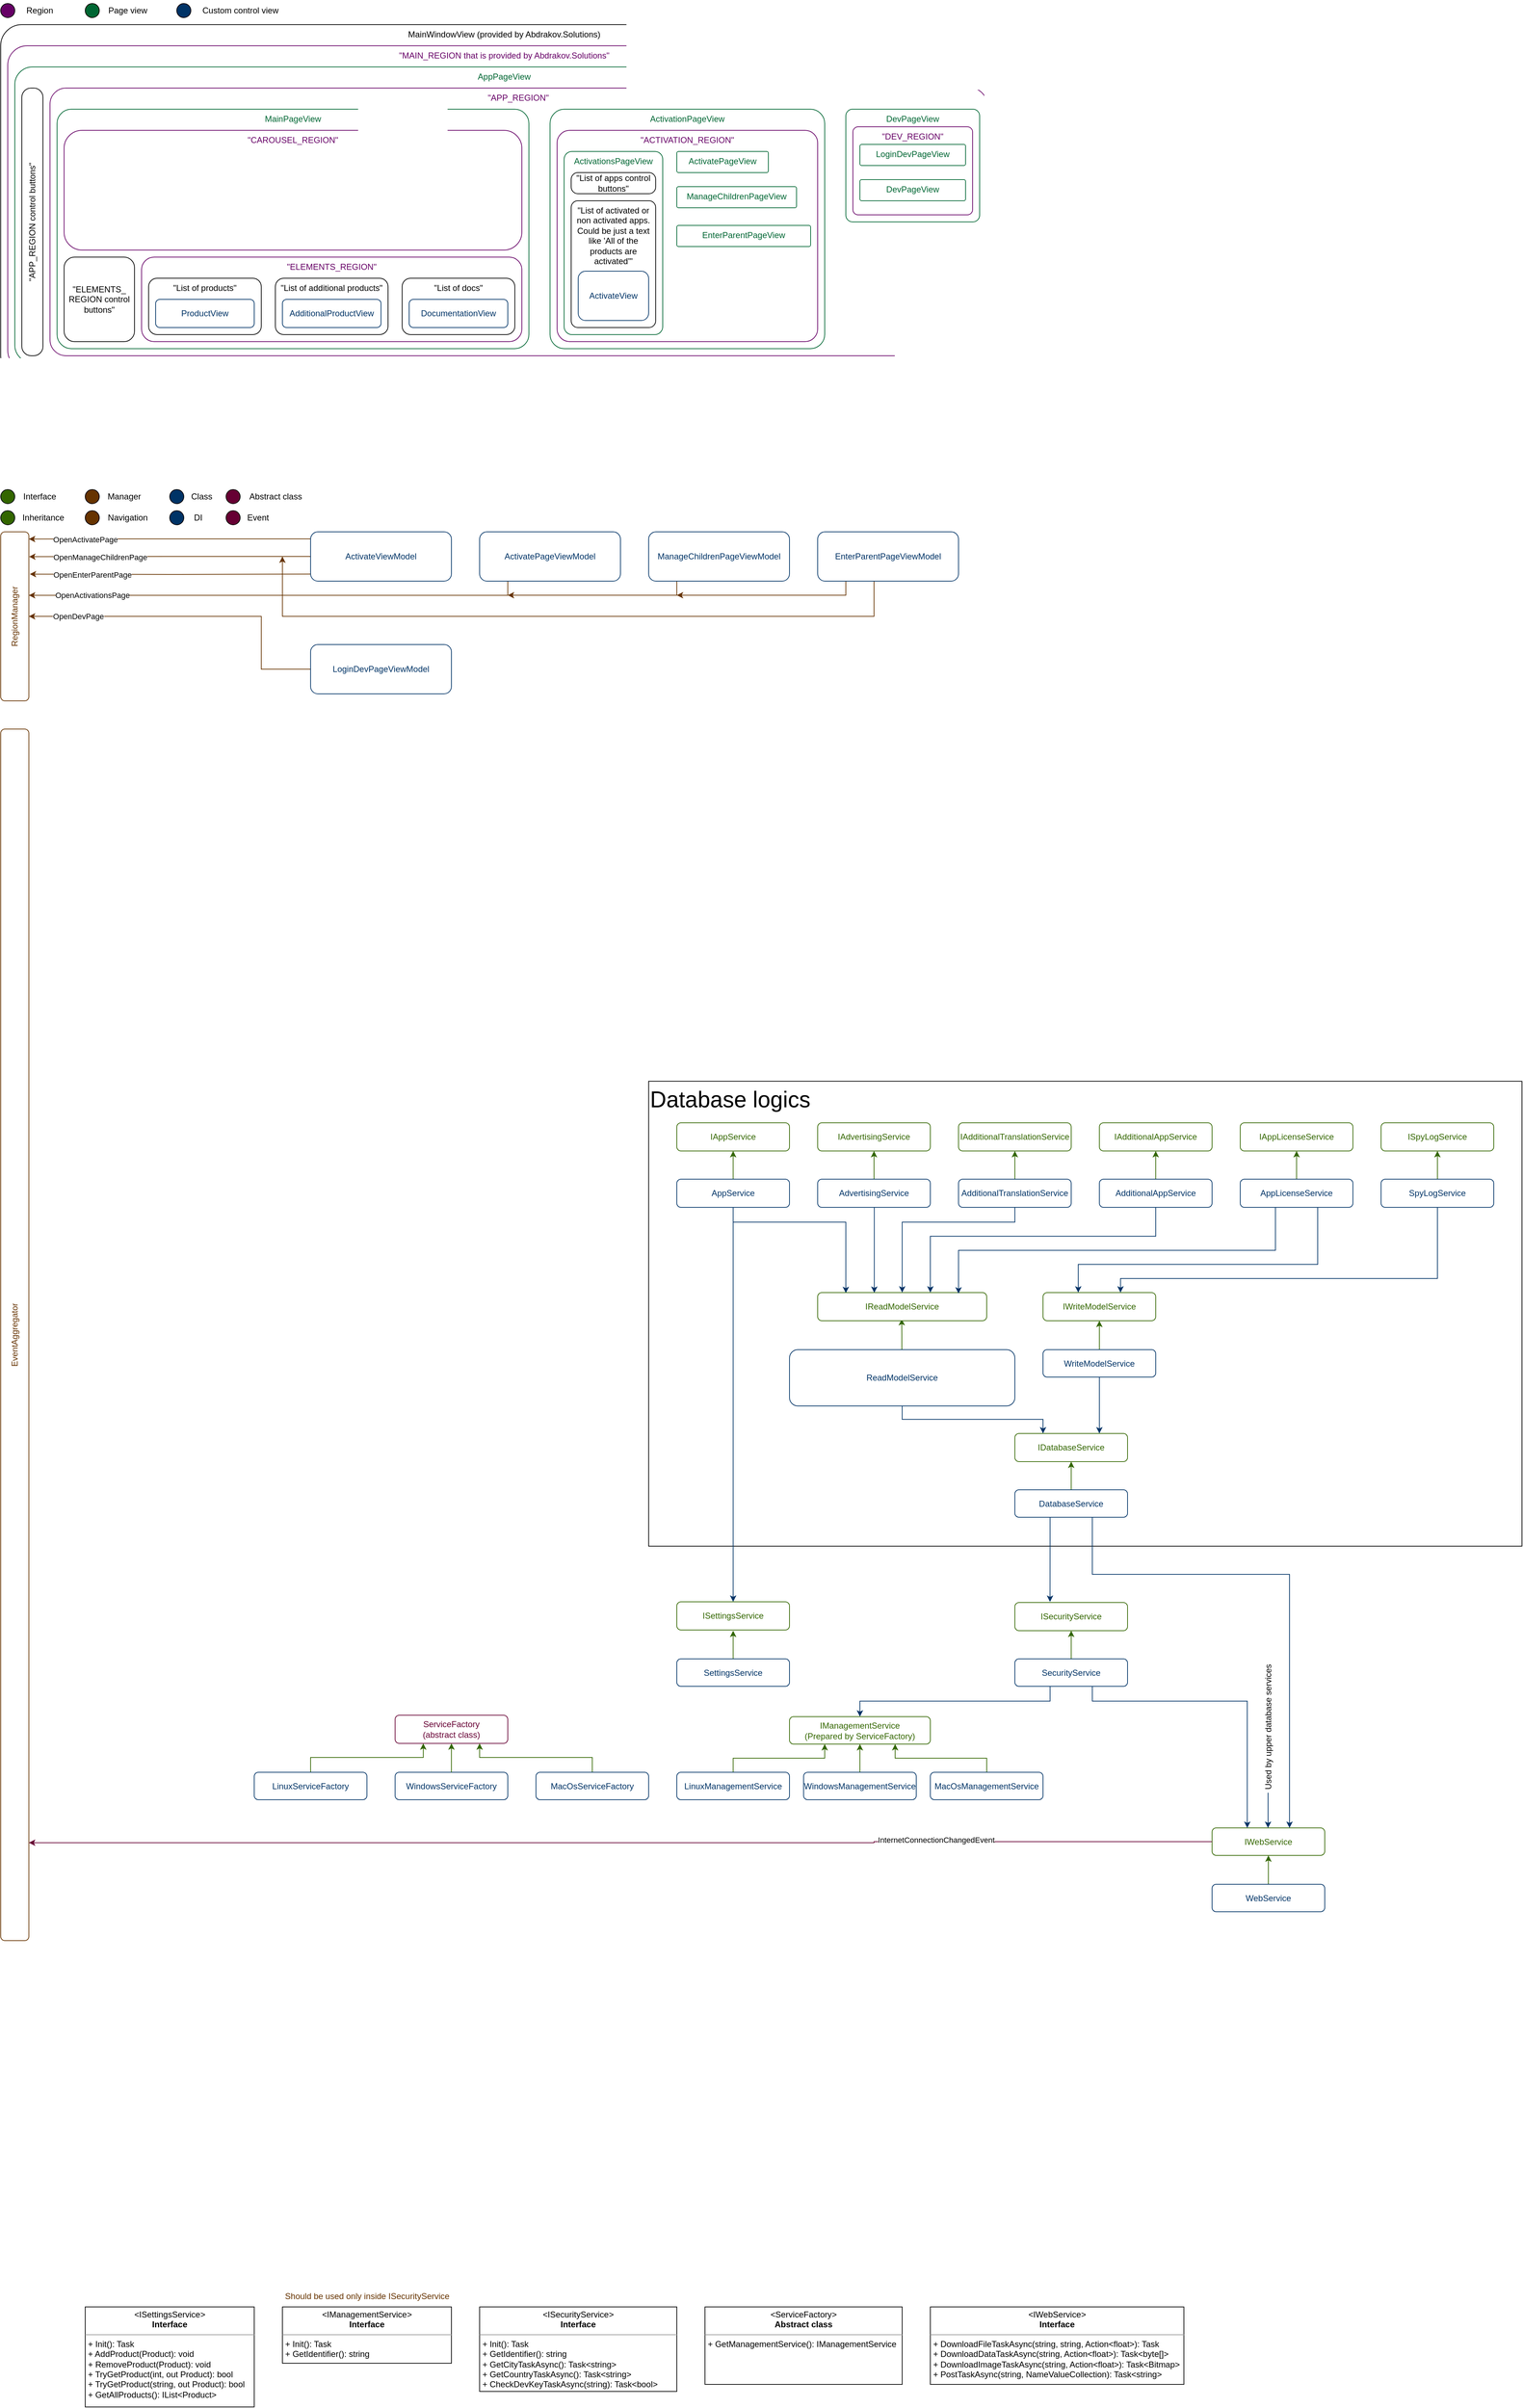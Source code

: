 <mxfile version="22.1.11" type="github">
  <diagram name="Страница — 1" id="71236_rjl9xkLxXNMGo-">
    <mxGraphModel dx="1398" dy="841" grid="1" gridSize="10" guides="1" tooltips="1" connect="1" arrows="1" fold="1" page="1" pageScale="1" pageWidth="5000" pageHeight="5000" math="0" shadow="0">
      <root>
        <mxCell id="0" />
        <mxCell id="1" parent="0" />
        <mxCell id="tYsP8HOioMHmezU0ycBv-99" value="Database logics" style="rounded=0;whiteSpace=wrap;html=1;fillColor=none;align=left;verticalAlign=top;fontSize=32;movable=1;" vertex="1" parent="1">
          <mxGeometry x="960" y="1540" width="1240" height="660" as="geometry" />
        </mxCell>
        <mxCell id="tYsP8HOioMHmezU0ycBv-51" value="MainWindowView (provided by Abdrakov.Solutions)" style="rounded=1;whiteSpace=wrap;html=1;arcSize=6;verticalAlign=top;strokeColor=default;fontColor=default;" vertex="1" parent="1">
          <mxGeometry x="40" y="40" width="1430" height="500" as="geometry" />
        </mxCell>
        <mxCell id="tYsP8HOioMHmezU0ycBv-50" value="&quot;MAIN_REGION that is provided by Abdrakov.Solutions&quot;" style="rounded=1;whiteSpace=wrap;html=1;arcSize=6;verticalAlign=top;strokeColor=#660066;fontColor=#660066;" vertex="1" parent="1">
          <mxGeometry x="50" y="70" width="1410" height="460" as="geometry" />
        </mxCell>
        <mxCell id="tYsP8HOioMHmezU0ycBv-2" value="AppPageView" style="rounded=1;whiteSpace=wrap;html=1;arcSize=6;verticalAlign=top;fontColor=#006633;strokeColor=#006633;" vertex="1" parent="1">
          <mxGeometry x="60" y="100" width="1390" height="420" as="geometry" />
        </mxCell>
        <mxCell id="tYsP8HOioMHmezU0ycBv-1" value="&quot;APP_REGION&quot;" style="rounded=1;whiteSpace=wrap;html=1;arcSize=6;verticalAlign=top;strokeColor=#660066;fontColor=#660066;" vertex="1" parent="1">
          <mxGeometry x="110" y="130" width="1330" height="380" as="geometry" />
        </mxCell>
        <mxCell id="Ds0M7onVDxwUf57aXnbW-8" value="MainPageView" style="rounded=1;whiteSpace=wrap;html=1;arcSize=6;verticalAlign=top;strokeColor=#006633;fontColor=#006633;" parent="1" vertex="1">
          <mxGeometry x="120" y="160" width="670" height="340" as="geometry" />
        </mxCell>
        <mxCell id="Ds0M7onVDxwUf57aXnbW-7" value="&quot;ELEMENTS_REGION&quot;" style="rounded=1;whiteSpace=wrap;html=1;verticalAlign=top;strokeColor=#660066;fontColor=#660066;" parent="1" vertex="1">
          <mxGeometry x="240" y="370" width="540" height="120" as="geometry" />
        </mxCell>
        <mxCell id="Ds0M7onVDxwUf57aXnbW-2" value="&quot;List of products&quot;" style="rounded=1;whiteSpace=wrap;html=1;verticalAlign=top;" parent="1" vertex="1">
          <mxGeometry x="250" y="400" width="160" height="80" as="geometry" />
        </mxCell>
        <mxCell id="Ds0M7onVDxwUf57aXnbW-1" value="ProductView" style="rounded=1;whiteSpace=wrap;html=1;strokeColor=#003366;fontColor=#003366;" parent="1" vertex="1">
          <mxGeometry x="260" y="430" width="140" height="40" as="geometry" />
        </mxCell>
        <mxCell id="Ds0M7onVDxwUf57aXnbW-3" value="&quot;List of additional products&quot;" style="rounded=1;whiteSpace=wrap;html=1;verticalAlign=top;" parent="1" vertex="1">
          <mxGeometry x="430" y="400" width="160" height="80" as="geometry" />
        </mxCell>
        <mxCell id="Ds0M7onVDxwUf57aXnbW-4" value="AdditionalProductView" style="rounded=1;whiteSpace=wrap;html=1;fontColor=#003366;strokeColor=#003366;" parent="1" vertex="1">
          <mxGeometry x="440" y="430" width="140" height="40" as="geometry" />
        </mxCell>
        <mxCell id="Ds0M7onVDxwUf57aXnbW-5" value="&quot;List of docs&quot;" style="rounded=1;whiteSpace=wrap;html=1;verticalAlign=top;" parent="1" vertex="1">
          <mxGeometry x="610" y="400" width="160" height="80" as="geometry" />
        </mxCell>
        <mxCell id="Ds0M7onVDxwUf57aXnbW-6" value="DocumentationView" style="rounded=1;whiteSpace=wrap;html=1;strokeColor=#003366;fontColor=#003366;" parent="1" vertex="1">
          <mxGeometry x="620" y="430" width="140" height="40" as="geometry" />
        </mxCell>
        <mxCell id="Ds0M7onVDxwUf57aXnbW-9" value="&quot;CAROUSEL_REGION&quot;" style="rounded=1;whiteSpace=wrap;html=1;verticalAlign=top;strokeColor=#660066;fontColor=#660066;" parent="1" vertex="1">
          <mxGeometry x="130" y="190" width="650" height="170" as="geometry" />
        </mxCell>
        <mxCell id="Ds0M7onVDxwUf57aXnbW-11" value="&quot;ELEMENTS_&lt;br&gt;REGION control buttons&quot;" style="rounded=1;whiteSpace=wrap;html=1;verticalAlign=middle;" parent="1" vertex="1">
          <mxGeometry x="130" y="370" width="100" height="120" as="geometry" />
        </mxCell>
        <mxCell id="tYsP8HOioMHmezU0ycBv-4" value="&quot;APP_REGION control buttons&quot;" style="rounded=1;whiteSpace=wrap;html=1;arcSize=44;horizontal=0;" vertex="1" parent="1">
          <mxGeometry x="70" y="130" width="30" height="380" as="geometry" />
        </mxCell>
        <mxCell id="tYsP8HOioMHmezU0ycBv-5" value="ActivationPageView" style="rounded=1;whiteSpace=wrap;html=1;arcSize=6;verticalAlign=top;fontColor=#006633;strokeColor=#006633;" vertex="1" parent="1">
          <mxGeometry x="820" y="160" width="390" height="340" as="geometry" />
        </mxCell>
        <mxCell id="tYsP8HOioMHmezU0ycBv-6" value="&quot;ACTIVATION_REGION&quot;" style="rounded=1;whiteSpace=wrap;html=1;verticalAlign=top;arcSize=6;fontColor=#660066;strokeColor=#660066;" vertex="1" parent="1">
          <mxGeometry x="830" y="190" width="370" height="300" as="geometry" />
        </mxCell>
        <mxCell id="tYsP8HOioMHmezU0ycBv-8" value="ActivationsPageView" style="rounded=1;whiteSpace=wrap;html=1;arcSize=8;verticalAlign=top;fontColor=#006633;strokeColor=#006633;" vertex="1" parent="1">
          <mxGeometry x="840" y="220" width="140" height="260" as="geometry" />
        </mxCell>
        <mxCell id="tYsP8HOioMHmezU0ycBv-7" value="&quot;List of apps control buttons&quot;" style="rounded=1;whiteSpace=wrap;html=1;arcSize=32;" vertex="1" parent="1">
          <mxGeometry x="850" y="250" width="120" height="30" as="geometry" />
        </mxCell>
        <mxCell id="tYsP8HOioMHmezU0ycBv-9" value="&quot;List of activated or non activated apps. Could be just a text like &#39;All of the products are activated&#39;&quot;" style="rounded=1;whiteSpace=wrap;html=1;arcSize=8;verticalAlign=top;" vertex="1" parent="1">
          <mxGeometry x="850" y="290" width="120" height="180" as="geometry" />
        </mxCell>
        <mxCell id="tYsP8HOioMHmezU0ycBv-15" style="edgeStyle=orthogonalEdgeStyle;rounded=0;orthogonalLoop=1;jettySize=auto;html=1;horizontal=1;exitX=0;exitY=0.5;exitDx=0;exitDy=0;entryX=0.988;entryY=0.081;entryDx=0;entryDy=0;entryPerimeter=0;strokeColor=#663300;" edge="1" parent="1">
          <mxGeometry relative="1" as="geometry">
            <mxPoint x="509.94" y="770" as="sourcePoint" />
            <mxPoint x="80.0" y="770.24" as="targetPoint" />
            <Array as="points">
              <mxPoint x="170.48" y="769.8" />
              <mxPoint x="80.48" y="770.8" />
            </Array>
          </mxGeometry>
        </mxCell>
        <mxCell id="tYsP8HOioMHmezU0ycBv-16" value="OpenActivatePage" style="edgeLabel;html=1;align=center;verticalAlign=middle;resizable=0;points=[];horizontal=1;" vertex="1" connectable="0" parent="tYsP8HOioMHmezU0ycBv-15">
          <mxGeometry x="-0.202" y="-1" relative="1" as="geometry">
            <mxPoint x="-179" y="2" as="offset" />
          </mxGeometry>
        </mxCell>
        <mxCell id="tYsP8HOioMHmezU0ycBv-25" style="edgeStyle=orthogonalEdgeStyle;rounded=0;orthogonalLoop=1;jettySize=auto;html=1;exitX=0;exitY=0.5;exitDx=0;exitDy=0;entryX=1.008;entryY=0.147;entryDx=0;entryDy=0;entryPerimeter=0;strokeColor=#663300;" edge="1" parent="1" source="tYsP8HOioMHmezU0ycBv-39" target="tYsP8HOioMHmezU0ycBv-37">
          <mxGeometry relative="1" as="geometry">
            <mxPoint x="140" y="780" as="targetPoint" />
            <mxPoint x="260.0" y="650" as="sourcePoint" />
            <Array as="points" />
          </mxGeometry>
        </mxCell>
        <mxCell id="tYsP8HOioMHmezU0ycBv-28" value="OpenManageChildrenPage" style="edgeLabel;html=1;align=center;verticalAlign=middle;resizable=0;points=[];horizontal=1;" vertex="1" connectable="0" parent="tYsP8HOioMHmezU0ycBv-25">
          <mxGeometry x="0.2" y="-1" relative="1" as="geometry">
            <mxPoint x="-60" y="1" as="offset" />
          </mxGeometry>
        </mxCell>
        <mxCell id="tYsP8HOioMHmezU0ycBv-26" style="edgeStyle=orthogonalEdgeStyle;rounded=0;orthogonalLoop=1;jettySize=auto;html=1;exitX=0;exitY=0.75;exitDx=0;exitDy=0;entryX=1.031;entryY=0.219;entryDx=0;entryDy=0;entryPerimeter=0;strokeColor=#663300;" edge="1" parent="1">
          <mxGeometry relative="1" as="geometry">
            <mxPoint x="81.24" y="820.06" as="targetPoint" />
            <mxPoint x="480" y="820" as="sourcePoint" />
            <Array as="points" />
          </mxGeometry>
        </mxCell>
        <mxCell id="tYsP8HOioMHmezU0ycBv-29" value="OpenEnterParentPage" style="edgeLabel;html=1;align=center;verticalAlign=middle;resizable=0;points=[];horizontal=1;" vertex="1" connectable="0" parent="tYsP8HOioMHmezU0ycBv-26">
          <mxGeometry x="0.127" relative="1" as="geometry">
            <mxPoint x="-85" as="offset" />
          </mxGeometry>
        </mxCell>
        <mxCell id="tYsP8HOioMHmezU0ycBv-10" value="ActivateView" style="rounded=1;whiteSpace=wrap;html=1;fontColor=#003366;strokeColor=#003366;" vertex="1" parent="1">
          <mxGeometry x="860" y="390" width="100" height="70" as="geometry" />
        </mxCell>
        <mxCell id="tYsP8HOioMHmezU0ycBv-18" style="edgeStyle=orthogonalEdgeStyle;rounded=0;orthogonalLoop=1;jettySize=auto;html=1;entryX=1;entryY=0.417;entryDx=0;entryDy=0;entryPerimeter=0;strokeColor=#663300;" edge="1" parent="1">
          <mxGeometry relative="1" as="geometry">
            <mxPoint x="80" y="850.08" as="targetPoint" />
            <mxPoint x="760" y="820" as="sourcePoint" />
            <Array as="points">
              <mxPoint x="760" y="820" />
              <mxPoint x="760" y="850" />
            </Array>
          </mxGeometry>
        </mxCell>
        <mxCell id="tYsP8HOioMHmezU0ycBv-19" value="OpenActivationsPage" style="edgeLabel;html=1;align=center;verticalAlign=middle;resizable=0;points=[];horizontal=1;" vertex="1" connectable="0" parent="tYsP8HOioMHmezU0ycBv-18">
          <mxGeometry x="0.284" y="1" relative="1" as="geometry">
            <mxPoint x="-164" y="-1" as="offset" />
          </mxGeometry>
        </mxCell>
        <mxCell id="tYsP8HOioMHmezU0ycBv-13" value="ActivatePageView" style="rounded=1;whiteSpace=wrap;html=1;arcSize=8;verticalAlign=top;strokeColor=#006633;fontColor=#006633;" vertex="1" parent="1">
          <mxGeometry x="1000" y="220" width="130" height="30" as="geometry" />
        </mxCell>
        <mxCell id="tYsP8HOioMHmezU0ycBv-20" value="ManageChildrenPageView" style="rounded=1;whiteSpace=wrap;html=1;arcSize=8;verticalAlign=top;fontColor=#006633;strokeColor=#006633;" vertex="1" parent="1">
          <mxGeometry x="1000" y="270" width="170" height="30" as="geometry" />
        </mxCell>
        <mxCell id="tYsP8HOioMHmezU0ycBv-21" value="EnterParentPageView" style="rounded=1;whiteSpace=wrap;html=1;arcSize=8;verticalAlign=top;strokeColor=#006633;fontColor=#006633;" vertex="1" parent="1">
          <mxGeometry x="1000" y="325" width="190" height="30" as="geometry" />
        </mxCell>
        <mxCell id="tYsP8HOioMHmezU0ycBv-31" value="DevPageView" style="rounded=1;whiteSpace=wrap;html=1;arcSize=6;verticalAlign=top;strokeColor=#006633;fontColor=#006633;" vertex="1" parent="1">
          <mxGeometry x="1240" y="160" width="190" height="160" as="geometry" />
        </mxCell>
        <mxCell id="tYsP8HOioMHmezU0ycBv-32" value="&quot;DEV_REGION&quot;" style="rounded=1;whiteSpace=wrap;html=1;verticalAlign=top;arcSize=6;strokeColor=#660066;fontColor=#660066;" vertex="1" parent="1">
          <mxGeometry x="1250" y="185" width="170" height="125" as="geometry" />
        </mxCell>
        <mxCell id="tYsP8HOioMHmezU0ycBv-33" value="LoginDevPageView" style="rounded=1;whiteSpace=wrap;html=1;arcSize=8;verticalAlign=top;fontColor=#006633;strokeColor=#006633;" vertex="1" parent="1">
          <mxGeometry x="1260" y="210" width="150" height="30" as="geometry" />
        </mxCell>
        <mxCell id="tYsP8HOioMHmezU0ycBv-34" value="DevPageView" style="rounded=1;whiteSpace=wrap;html=1;arcSize=8;verticalAlign=top;strokeColor=#006633;fontColor=#006633;" vertex="1" parent="1">
          <mxGeometry x="1260" y="260" width="150" height="30" as="geometry" />
        </mxCell>
        <mxCell id="tYsP8HOioMHmezU0ycBv-37" value="RegionManager" style="rounded=1;whiteSpace=wrap;html=1;horizontal=0;strokeColor=#663300;fontColor=#663300;" vertex="1" parent="1">
          <mxGeometry x="40" y="760" width="40" height="240" as="geometry" />
        </mxCell>
        <mxCell id="tYsP8HOioMHmezU0ycBv-38" value="EventAggregator" style="rounded=1;whiteSpace=wrap;html=1;horizontal=0;strokeColor=#663300;fontColor=#663300;" vertex="1" parent="1">
          <mxGeometry x="40" y="1040" width="40" height="1720" as="geometry" />
        </mxCell>
        <mxCell id="tYsP8HOioMHmezU0ycBv-39" value="ActivateViewModel" style="rounded=1;whiteSpace=wrap;html=1;strokeColor=#003366;fontColor=#003366;" vertex="1" parent="1">
          <mxGeometry x="480" y="760" width="200" height="70" as="geometry" />
        </mxCell>
        <mxCell id="tYsP8HOioMHmezU0ycBv-40" value="ActivatePageViewModel" style="rounded=1;whiteSpace=wrap;html=1;strokeColor=#003366;fontColor=#003366;" vertex="1" parent="1">
          <mxGeometry x="720" y="760" width="200" height="70" as="geometry" />
        </mxCell>
        <mxCell id="tYsP8HOioMHmezU0ycBv-42" style="edgeStyle=orthogonalEdgeStyle;rounded=0;orthogonalLoop=1;jettySize=auto;html=1;strokeColor=#663300;" edge="1" parent="1" source="tYsP8HOioMHmezU0ycBv-41">
          <mxGeometry relative="1" as="geometry">
            <mxPoint x="760" y="850" as="targetPoint" />
            <Array as="points">
              <mxPoint x="1000" y="850" />
            </Array>
          </mxGeometry>
        </mxCell>
        <mxCell id="tYsP8HOioMHmezU0ycBv-41" value="ManageChildrenPageViewModel" style="rounded=1;whiteSpace=wrap;html=1;strokeColor=#003366;fontColor=#003366;" vertex="1" parent="1">
          <mxGeometry x="960" y="760" width="200" height="70" as="geometry" />
        </mxCell>
        <mxCell id="tYsP8HOioMHmezU0ycBv-44" style="edgeStyle=orthogonalEdgeStyle;rounded=0;orthogonalLoop=1;jettySize=auto;html=1;strokeColor=#663300;" edge="1" parent="1" source="tYsP8HOioMHmezU0ycBv-43">
          <mxGeometry relative="1" as="geometry">
            <mxPoint x="1000" y="850" as="targetPoint" />
            <Array as="points">
              <mxPoint x="1240" y="850" />
            </Array>
          </mxGeometry>
        </mxCell>
        <mxCell id="tYsP8HOioMHmezU0ycBv-46" style="edgeStyle=orthogonalEdgeStyle;rounded=0;orthogonalLoop=1;jettySize=auto;html=1;strokeColor=#663300;" edge="1" parent="1" source="tYsP8HOioMHmezU0ycBv-43">
          <mxGeometry relative="1" as="geometry">
            <mxPoint x="440" y="795" as="targetPoint" />
            <Array as="points">
              <mxPoint x="1280" y="880" />
            </Array>
          </mxGeometry>
        </mxCell>
        <mxCell id="tYsP8HOioMHmezU0ycBv-43" value="EnterParentPageViewModel" style="rounded=1;whiteSpace=wrap;html=1;strokeColor=#003366;fontColor=#003366;" vertex="1" parent="1">
          <mxGeometry x="1200" y="760" width="200" height="70" as="geometry" />
        </mxCell>
        <mxCell id="tYsP8HOioMHmezU0ycBv-48" style="edgeStyle=orthogonalEdgeStyle;rounded=0;orthogonalLoop=1;jettySize=auto;html=1;entryX=1;entryY=0.5;entryDx=0;entryDy=0;strokeColor=#663300;" edge="1" parent="1" source="tYsP8HOioMHmezU0ycBv-45" target="tYsP8HOioMHmezU0ycBv-37">
          <mxGeometry relative="1" as="geometry">
            <Array as="points">
              <mxPoint x="410" y="955" />
              <mxPoint x="410" y="880" />
            </Array>
          </mxGeometry>
        </mxCell>
        <mxCell id="tYsP8HOioMHmezU0ycBv-49" value="OpenDevPage" style="edgeLabel;html=1;align=center;verticalAlign=middle;resizable=0;points=[];" vertex="1" connectable="0" parent="tYsP8HOioMHmezU0ycBv-48">
          <mxGeometry x="0.368" y="1" relative="1" as="geometry">
            <mxPoint x="-80" y="-1" as="offset" />
          </mxGeometry>
        </mxCell>
        <mxCell id="tYsP8HOioMHmezU0ycBv-45" value="LoginDevPageViewModel" style="rounded=1;whiteSpace=wrap;html=1;strokeColor=#003366;fontColor=#003366;" vertex="1" parent="1">
          <mxGeometry x="480" y="920" width="200" height="70" as="geometry" />
        </mxCell>
        <mxCell id="tYsP8HOioMHmezU0ycBv-52" value="" style="ellipse;whiteSpace=wrap;html=1;fillStyle=solid;fillColor=#660066;" vertex="1" parent="1">
          <mxGeometry x="40" y="10" width="20" height="20" as="geometry" />
        </mxCell>
        <mxCell id="tYsP8HOioMHmezU0ycBv-54" value="Region" style="text;html=1;align=center;verticalAlign=middle;resizable=0;points=[];autosize=1;strokeColor=none;fillColor=none;" vertex="1" parent="1">
          <mxGeometry x="65" y="5" width="60" height="30" as="geometry" />
        </mxCell>
        <mxCell id="tYsP8HOioMHmezU0ycBv-55" value="" style="ellipse;whiteSpace=wrap;html=1;fillStyle=solid;fillColor=#006633;" vertex="1" parent="1">
          <mxGeometry x="160" y="10" width="20" height="20" as="geometry" />
        </mxCell>
        <mxCell id="tYsP8HOioMHmezU0ycBv-56" value="Page view" style="text;html=1;align=center;verticalAlign=middle;resizable=0;points=[];autosize=1;strokeColor=none;fillColor=none;" vertex="1" parent="1">
          <mxGeometry x="180" y="5" width="80" height="30" as="geometry" />
        </mxCell>
        <mxCell id="tYsP8HOioMHmezU0ycBv-57" value="" style="ellipse;whiteSpace=wrap;html=1;fillStyle=solid;fillColor=#003366;" vertex="1" parent="1">
          <mxGeometry x="290" y="10" width="20" height="20" as="geometry" />
        </mxCell>
        <mxCell id="tYsP8HOioMHmezU0ycBv-58" value="Custom control view" style="text;html=1;align=center;verticalAlign=middle;resizable=0;points=[];autosize=1;strokeColor=none;fillColor=none;" vertex="1" parent="1">
          <mxGeometry x="315" y="5" width="130" height="30" as="geometry" />
        </mxCell>
        <mxCell id="tYsP8HOioMHmezU0ycBv-69" style="edgeStyle=orthogonalEdgeStyle;rounded=0;orthogonalLoop=1;jettySize=auto;html=1;strokeColor=#336600;" edge="1" parent="1" source="tYsP8HOioMHmezU0ycBv-59" target="tYsP8HOioMHmezU0ycBv-60">
          <mxGeometry relative="1" as="geometry">
            <Array as="points">
              <mxPoint x="1080" y="1669" />
              <mxPoint x="1080" y="1669" />
            </Array>
          </mxGeometry>
        </mxCell>
        <mxCell id="tYsP8HOioMHmezU0ycBv-80" style="edgeStyle=orthogonalEdgeStyle;rounded=0;orthogonalLoop=1;jettySize=auto;html=1;strokeColor=#003366;entryX=0.164;entryY=0.018;entryDx=0;entryDy=0;entryPerimeter=0;" edge="1" parent="1" source="tYsP8HOioMHmezU0ycBv-59" target="tYsP8HOioMHmezU0ycBv-78">
          <mxGeometry relative="1" as="geometry">
            <mxPoint x="1200" y="1820" as="targetPoint" />
            <Array as="points">
              <mxPoint x="1080" y="1740" />
              <mxPoint x="1240" y="1740" />
              <mxPoint x="1240" y="1841" />
            </Array>
          </mxGeometry>
        </mxCell>
        <mxCell id="tYsP8HOioMHmezU0ycBv-162" style="edgeStyle=orthogonalEdgeStyle;rounded=0;orthogonalLoop=1;jettySize=auto;html=1;entryX=0.5;entryY=0;entryDx=0;entryDy=0;strokeColor=#003366;" edge="1" parent="1" source="tYsP8HOioMHmezU0ycBv-59" target="tYsP8HOioMHmezU0ycBv-145">
          <mxGeometry relative="1" as="geometry" />
        </mxCell>
        <mxCell id="tYsP8HOioMHmezU0ycBv-59" value="AppService" style="rounded=1;whiteSpace=wrap;html=1;fontColor=#003366;strokeColor=#003366;" vertex="1" parent="1">
          <mxGeometry x="1000" y="1679" width="160" height="40" as="geometry" />
        </mxCell>
        <mxCell id="tYsP8HOioMHmezU0ycBv-60" value="IAppService" style="rounded=1;whiteSpace=wrap;html=1;strokeColor=#336600;fontColor=#336600;" vertex="1" parent="1">
          <mxGeometry x="1000" y="1599" width="160" height="40" as="geometry" />
        </mxCell>
        <mxCell id="tYsP8HOioMHmezU0ycBv-70" style="edgeStyle=orthogonalEdgeStyle;rounded=0;orthogonalLoop=1;jettySize=auto;html=1;strokeColor=#336600;" edge="1" parent="1" source="tYsP8HOioMHmezU0ycBv-61" target="tYsP8HOioMHmezU0ycBv-62">
          <mxGeometry relative="1" as="geometry">
            <Array as="points">
              <mxPoint x="1280" y="1669" />
              <mxPoint x="1280" y="1669" />
            </Array>
          </mxGeometry>
        </mxCell>
        <mxCell id="tYsP8HOioMHmezU0ycBv-81" style="edgeStyle=orthogonalEdgeStyle;rounded=0;orthogonalLoop=1;jettySize=auto;html=1;strokeColor=#003366;entryX=0.335;entryY=0.009;entryDx=0;entryDy=0;entryPerimeter=0;" edge="1" parent="1" source="tYsP8HOioMHmezU0ycBv-61" target="tYsP8HOioMHmezU0ycBv-78">
          <mxGeometry relative="1" as="geometry">
            <mxPoint x="1240" y="1820" as="targetPoint" />
            <Array as="points">
              <mxPoint x="1320" y="1680" />
              <mxPoint x="1240" y="1680" />
            </Array>
          </mxGeometry>
        </mxCell>
        <mxCell id="tYsP8HOioMHmezU0ycBv-61" value="AdvertisingService" style="rounded=1;whiteSpace=wrap;html=1;fontColor=#003366;strokeColor=#003366;" vertex="1" parent="1">
          <mxGeometry x="1200" y="1679" width="160" height="40" as="geometry" />
        </mxCell>
        <mxCell id="tYsP8HOioMHmezU0ycBv-62" value="IAdvertisingService" style="rounded=1;whiteSpace=wrap;html=1;strokeColor=#336600;fontColor=#336600;" vertex="1" parent="1">
          <mxGeometry x="1200" y="1599" width="160" height="40" as="geometry" />
        </mxCell>
        <mxCell id="tYsP8HOioMHmezU0ycBv-63" value="IAdditionalTranslationService" style="rounded=1;whiteSpace=wrap;html=1;strokeColor=#336600;fontColor=#336600;" vertex="1" parent="1">
          <mxGeometry x="1400" y="1599" width="160" height="40" as="geometry" />
        </mxCell>
        <mxCell id="tYsP8HOioMHmezU0ycBv-71" style="edgeStyle=orthogonalEdgeStyle;rounded=0;orthogonalLoop=1;jettySize=auto;html=1;strokeColor=#336600;" edge="1" parent="1" source="tYsP8HOioMHmezU0ycBv-64" target="tYsP8HOioMHmezU0ycBv-63">
          <mxGeometry relative="1" as="geometry">
            <Array as="points">
              <mxPoint x="1480" y="1669" />
              <mxPoint x="1480" y="1669" />
            </Array>
          </mxGeometry>
        </mxCell>
        <mxCell id="tYsP8HOioMHmezU0ycBv-64" value="AdditionalTranslationService" style="rounded=1;whiteSpace=wrap;html=1;fontColor=#003366;strokeColor=#003366;" vertex="1" parent="1">
          <mxGeometry x="1400" y="1679" width="160" height="40" as="geometry" />
        </mxCell>
        <mxCell id="tYsP8HOioMHmezU0ycBv-72" style="edgeStyle=orthogonalEdgeStyle;rounded=0;orthogonalLoop=1;jettySize=auto;html=1;strokeColor=#336600;" edge="1" parent="1" source="tYsP8HOioMHmezU0ycBv-65" target="tYsP8HOioMHmezU0ycBv-66">
          <mxGeometry relative="1" as="geometry">
            <Array as="points">
              <mxPoint x="1680" y="1669" />
              <mxPoint x="1680" y="1669" />
            </Array>
          </mxGeometry>
        </mxCell>
        <mxCell id="tYsP8HOioMHmezU0ycBv-83" style="edgeStyle=orthogonalEdgeStyle;rounded=0;orthogonalLoop=1;jettySize=auto;html=1;strokeColor=#003366;" edge="1" parent="1" source="tYsP8HOioMHmezU0ycBv-65" target="tYsP8HOioMHmezU0ycBv-78">
          <mxGeometry relative="1" as="geometry">
            <mxPoint x="1320" y="1820" as="targetPoint" />
            <Array as="points">
              <mxPoint x="1680" y="1760" />
              <mxPoint x="1360" y="1760" />
            </Array>
          </mxGeometry>
        </mxCell>
        <mxCell id="tYsP8HOioMHmezU0ycBv-65" value="AdditionalAppService" style="rounded=1;whiteSpace=wrap;html=1;fontColor=#003366;strokeColor=#003366;" vertex="1" parent="1">
          <mxGeometry x="1600" y="1679" width="160" height="40" as="geometry" />
        </mxCell>
        <mxCell id="tYsP8HOioMHmezU0ycBv-66" value="IAdditionalAppService" style="rounded=1;whiteSpace=wrap;html=1;strokeColor=#336600;fontColor=#336600;" vertex="1" parent="1">
          <mxGeometry x="1600" y="1599" width="160" height="40" as="geometry" />
        </mxCell>
        <mxCell id="tYsP8HOioMHmezU0ycBv-73" style="edgeStyle=orthogonalEdgeStyle;rounded=0;orthogonalLoop=1;jettySize=auto;html=1;strokeColor=#336600;" edge="1" parent="1" source="tYsP8HOioMHmezU0ycBv-67" target="tYsP8HOioMHmezU0ycBv-68">
          <mxGeometry relative="1" as="geometry">
            <Array as="points">
              <mxPoint x="2080" y="1669" />
              <mxPoint x="2080" y="1669" />
            </Array>
          </mxGeometry>
        </mxCell>
        <mxCell id="tYsP8HOioMHmezU0ycBv-88" style="edgeStyle=orthogonalEdgeStyle;rounded=0;orthogonalLoop=1;jettySize=auto;html=1;strokeColor=#003366;" edge="1" parent="1" source="tYsP8HOioMHmezU0ycBv-67" target="tYsP8HOioMHmezU0ycBv-86">
          <mxGeometry relative="1" as="geometry">
            <mxPoint x="1920" y="1820" as="targetPoint" />
            <Array as="points">
              <mxPoint x="2080" y="1820" />
              <mxPoint x="1630" y="1820" />
            </Array>
          </mxGeometry>
        </mxCell>
        <mxCell id="tYsP8HOioMHmezU0ycBv-67" value="SpyLogService" style="rounded=1;whiteSpace=wrap;html=1;fontColor=#003366;strokeColor=#003366;" vertex="1" parent="1">
          <mxGeometry x="2000" y="1679" width="160" height="40" as="geometry" />
        </mxCell>
        <mxCell id="tYsP8HOioMHmezU0ycBv-68" value="ISpyLogService" style="rounded=1;whiteSpace=wrap;html=1;strokeColor=#336600;fontColor=#336600;" vertex="1" parent="1">
          <mxGeometry x="2000" y="1599" width="160" height="40" as="geometry" />
        </mxCell>
        <mxCell id="tYsP8HOioMHmezU0ycBv-79" style="edgeStyle=orthogonalEdgeStyle;rounded=0;orthogonalLoop=1;jettySize=auto;html=1;entryX=0.666;entryY=0.93;entryDx=0;entryDy=0;strokeColor=#336600;entryPerimeter=0;" edge="1" parent="1">
          <mxGeometry relative="1" as="geometry">
            <mxPoint x="1319.52" y="1921.4" as="sourcePoint" />
            <mxPoint x="1319.33" y="1877.6" as="targetPoint" />
            <Array as="points">
              <mxPoint x="1319.49" y="1899.4" />
              <mxPoint x="1319.49" y="1899.4" />
            </Array>
          </mxGeometry>
        </mxCell>
        <mxCell id="tYsP8HOioMHmezU0ycBv-91" style="edgeStyle=orthogonalEdgeStyle;rounded=0;orthogonalLoop=1;jettySize=auto;html=1;strokeColor=#003366;entryX=0.25;entryY=0;entryDx=0;entryDy=0;" edge="1" parent="1" source="tYsP8HOioMHmezU0ycBv-74" target="tYsP8HOioMHmezU0ycBv-93">
          <mxGeometry relative="1" as="geometry">
            <mxPoint x="1520" y="2060" as="targetPoint" />
            <Array as="points">
              <mxPoint x="1320" y="2020" />
              <mxPoint x="1520" y="2020" />
            </Array>
          </mxGeometry>
        </mxCell>
        <mxCell id="tYsP8HOioMHmezU0ycBv-74" value="ReadModelService" style="rounded=1;whiteSpace=wrap;html=1;fontColor=#003366;strokeColor=#003366;" vertex="1" parent="1">
          <mxGeometry x="1160" y="1921" width="320" height="80" as="geometry" />
        </mxCell>
        <mxCell id="tYsP8HOioMHmezU0ycBv-77" style="edgeStyle=orthogonalEdgeStyle;rounded=0;orthogonalLoop=1;jettySize=auto;html=1;strokeColor=#336600;" edge="1" parent="1" source="tYsP8HOioMHmezU0ycBv-75" target="tYsP8HOioMHmezU0ycBv-76">
          <mxGeometry relative="1" as="geometry">
            <Array as="points">
              <mxPoint x="1880" y="1669" />
              <mxPoint x="1880" y="1669" />
            </Array>
          </mxGeometry>
        </mxCell>
        <mxCell id="tYsP8HOioMHmezU0ycBv-89" style="edgeStyle=orthogonalEdgeStyle;rounded=0;orthogonalLoop=1;jettySize=auto;html=1;strokeColor=#003366;" edge="1" parent="1" source="tYsP8HOioMHmezU0ycBv-75" target="tYsP8HOioMHmezU0ycBv-86">
          <mxGeometry relative="1" as="geometry">
            <mxPoint x="1880" y="1820" as="targetPoint" />
            <Array as="points">
              <mxPoint x="1910" y="1800" />
              <mxPoint x="1570" y="1800" />
            </Array>
          </mxGeometry>
        </mxCell>
        <mxCell id="tYsP8HOioMHmezU0ycBv-75" value="AppLicenseService" style="rounded=1;whiteSpace=wrap;html=1;fontColor=#003366;strokeColor=#003366;" vertex="1" parent="1">
          <mxGeometry x="1800" y="1679" width="160" height="40" as="geometry" />
        </mxCell>
        <mxCell id="tYsP8HOioMHmezU0ycBv-76" value="IAppLicenseService" style="rounded=1;whiteSpace=wrap;html=1;strokeColor=#336600;fontColor=#336600;" vertex="1" parent="1">
          <mxGeometry x="1800" y="1599" width="160" height="40" as="geometry" />
        </mxCell>
        <mxCell id="tYsP8HOioMHmezU0ycBv-78" value="IReadModelService" style="rounded=1;whiteSpace=wrap;html=1;strokeColor=#336600;fontColor=#336600;" vertex="1" parent="1">
          <mxGeometry x="1200" y="1840" width="240" height="40" as="geometry" />
        </mxCell>
        <mxCell id="tYsP8HOioMHmezU0ycBv-82" style="edgeStyle=orthogonalEdgeStyle;rounded=0;orthogonalLoop=1;jettySize=auto;html=1;strokeColor=#003366;" edge="1" parent="1" source="tYsP8HOioMHmezU0ycBv-64" target="tYsP8HOioMHmezU0ycBv-78">
          <mxGeometry relative="1" as="geometry">
            <mxPoint x="1281" y="1820" as="targetPoint" />
            <Array as="points">
              <mxPoint x="1480" y="1740" />
              <mxPoint x="1320" y="1740" />
            </Array>
          </mxGeometry>
        </mxCell>
        <mxCell id="tYsP8HOioMHmezU0ycBv-84" style="edgeStyle=orthogonalEdgeStyle;rounded=0;orthogonalLoop=1;jettySize=auto;html=1;strokeColor=#003366;entryX=0.835;entryY=0.035;entryDx=0;entryDy=0;entryPerimeter=0;" edge="1" parent="1" source="tYsP8HOioMHmezU0ycBv-75" target="tYsP8HOioMHmezU0ycBv-78">
          <mxGeometry relative="1" as="geometry">
            <mxPoint x="1360" y="1820" as="targetPoint" />
            <Array as="points">
              <mxPoint x="1850" y="1780" />
              <mxPoint x="1400" y="1780" />
              <mxPoint x="1400" y="1841" />
            </Array>
          </mxGeometry>
        </mxCell>
        <mxCell id="tYsP8HOioMHmezU0ycBv-87" style="edgeStyle=orthogonalEdgeStyle;rounded=0;orthogonalLoop=1;jettySize=auto;html=1;strokeColor=#336600;" edge="1" parent="1" source="tYsP8HOioMHmezU0ycBv-85" target="tYsP8HOioMHmezU0ycBv-86">
          <mxGeometry relative="1" as="geometry">
            <Array as="points">
              <mxPoint x="1560" y="1921" />
              <mxPoint x="1440" y="1921" />
            </Array>
          </mxGeometry>
        </mxCell>
        <mxCell id="tYsP8HOioMHmezU0ycBv-92" style="edgeStyle=orthogonalEdgeStyle;rounded=0;orthogonalLoop=1;jettySize=auto;html=1;strokeColor=#003366;entryX=0.75;entryY=0;entryDx=0;entryDy=0;" edge="1" parent="1" source="tYsP8HOioMHmezU0ycBv-85" target="tYsP8HOioMHmezU0ycBv-93">
          <mxGeometry relative="1" as="geometry">
            <mxPoint x="1600" y="2060" as="targetPoint" />
            <Array as="points">
              <mxPoint x="1600" y="1980" />
              <mxPoint x="1600" y="1980" />
            </Array>
          </mxGeometry>
        </mxCell>
        <mxCell id="tYsP8HOioMHmezU0ycBv-85" value="WriteModelService" style="rounded=1;whiteSpace=wrap;html=1;fontColor=#003366;strokeColor=#003366;" vertex="1" parent="1">
          <mxGeometry x="1520" y="1921" width="160" height="39" as="geometry" />
        </mxCell>
        <mxCell id="tYsP8HOioMHmezU0ycBv-86" value="IWriteModelService" style="rounded=1;whiteSpace=wrap;html=1;strokeColor=#336600;fontColor=#336600;" vertex="1" parent="1">
          <mxGeometry x="1520" y="1840" width="160" height="40" as="geometry" />
        </mxCell>
        <mxCell id="tYsP8HOioMHmezU0ycBv-94" style="edgeStyle=orthogonalEdgeStyle;rounded=0;orthogonalLoop=1;jettySize=auto;html=1;strokeColor=#336600;" edge="1" parent="1">
          <mxGeometry relative="1" as="geometry">
            <mxPoint x="1560" y="2120" as="sourcePoint" />
            <mxPoint x="1560" y="2080" as="targetPoint" />
            <Array as="points">
              <mxPoint x="1560" y="2090" />
              <mxPoint x="1560" y="2090" />
            </Array>
          </mxGeometry>
        </mxCell>
        <mxCell id="tYsP8HOioMHmezU0ycBv-96" style="edgeStyle=orthogonalEdgeStyle;rounded=0;orthogonalLoop=1;jettySize=auto;html=1;strokeColor=#003366;" edge="1" parent="1" source="tYsP8HOioMHmezU0ycBv-90">
          <mxGeometry relative="1" as="geometry">
            <mxPoint x="1870" y="2600" as="targetPoint" />
            <Array as="points">
              <mxPoint x="1590" y="2240" />
              <mxPoint x="1870" y="2240" />
              <mxPoint x="1870" y="2600" />
            </Array>
          </mxGeometry>
        </mxCell>
        <mxCell id="tYsP8HOioMHmezU0ycBv-151" style="edgeStyle=orthogonalEdgeStyle;rounded=0;orthogonalLoop=1;jettySize=auto;html=1;entryX=0.312;entryY=-0.022;entryDx=0;entryDy=0;entryPerimeter=0;strokeColor=#003366;" edge="1" parent="1" source="tYsP8HOioMHmezU0ycBv-90" target="tYsP8HOioMHmezU0ycBv-108">
          <mxGeometry relative="1" as="geometry">
            <Array as="points">
              <mxPoint x="1530" y="2190" />
              <mxPoint x="1530" y="2190" />
            </Array>
          </mxGeometry>
        </mxCell>
        <mxCell id="tYsP8HOioMHmezU0ycBv-90" value="DatabaseService" style="rounded=1;whiteSpace=wrap;html=1;fontColor=#003366;strokeColor=#003366;" vertex="1" parent="1">
          <mxGeometry x="1480" y="2120" width="160" height="39" as="geometry" />
        </mxCell>
        <mxCell id="tYsP8HOioMHmezU0ycBv-93" value="IDatabaseService" style="rounded=1;whiteSpace=wrap;html=1;strokeColor=#336600;fontColor=#336600;" vertex="1" parent="1">
          <mxGeometry x="1480" y="2040" width="160" height="40" as="geometry" />
        </mxCell>
        <mxCell id="tYsP8HOioMHmezU0ycBv-98" style="edgeStyle=orthogonalEdgeStyle;rounded=0;orthogonalLoop=1;jettySize=auto;html=1;strokeColor=#336600;" edge="1" parent="1">
          <mxGeometry relative="1" as="geometry">
            <mxPoint x="1840.001" y="2680" as="sourcePoint" />
            <mxPoint x="1840.001" y="2639.0" as="targetPoint" />
            <Array as="points">
              <mxPoint x="1839.98" y="2640" />
              <mxPoint x="1839.98" y="2640" />
            </Array>
          </mxGeometry>
        </mxCell>
        <mxCell id="tYsP8HOioMHmezU0ycBv-95" value="WebService" style="rounded=1;whiteSpace=wrap;html=1;fontColor=#003366;strokeColor=#003366;" vertex="1" parent="1">
          <mxGeometry x="1760" y="2680" width="160" height="39" as="geometry" />
        </mxCell>
        <mxCell id="tYsP8HOioMHmezU0ycBv-159" style="edgeStyle=orthogonalEdgeStyle;rounded=0;orthogonalLoop=1;jettySize=auto;html=1;strokeColor=#003366;" edge="1" parent="1">
          <mxGeometry relative="1" as="geometry">
            <mxPoint x="1839.49" y="2600" as="targetPoint" />
            <mxPoint x="1839.516" y="2550" as="sourcePoint" />
          </mxGeometry>
        </mxCell>
        <mxCell id="tYsP8HOioMHmezU0ycBv-97" value="IWebService" style="rounded=1;whiteSpace=wrap;html=1;strokeColor=#336600;fontColor=#336600;" vertex="1" parent="1">
          <mxGeometry x="1760" y="2600" width="160" height="39" as="geometry" />
        </mxCell>
        <mxCell id="tYsP8HOioMHmezU0ycBv-105" style="edgeStyle=orthogonalEdgeStyle;rounded=0;orthogonalLoop=1;jettySize=auto;html=1;strokeColor=#660033;exitX=0;exitY=0.5;exitDx=0;exitDy=0;" edge="1" parent="1" source="tYsP8HOioMHmezU0ycBv-97">
          <mxGeometry relative="1" as="geometry">
            <mxPoint x="1360" y="2620.889" as="sourcePoint" />
            <mxPoint x="80" y="2621" as="targetPoint" />
            <Array as="points">
              <mxPoint x="1280" y="2621" />
            </Array>
          </mxGeometry>
        </mxCell>
        <mxCell id="tYsP8HOioMHmezU0ycBv-106" value="InternetConnectionChangedEvent" style="edgeLabel;html=1;align=center;verticalAlign=middle;resizable=0;points=[];" vertex="1" connectable="0" parent="tYsP8HOioMHmezU0ycBv-105">
          <mxGeometry x="-0.629" y="-2" relative="1" as="geometry">
            <mxPoint x="-80" y="-1" as="offset" />
          </mxGeometry>
        </mxCell>
        <mxCell id="tYsP8HOioMHmezU0ycBv-109" style="edgeStyle=orthogonalEdgeStyle;rounded=0;orthogonalLoop=1;jettySize=auto;html=1;entryX=0.5;entryY=1;entryDx=0;entryDy=0;endArrow=classic;endFill=1;strokeColor=#336600;" edge="1" parent="1" source="tYsP8HOioMHmezU0ycBv-107" target="tYsP8HOioMHmezU0ycBv-108">
          <mxGeometry relative="1" as="geometry">
            <Array as="points" />
          </mxGeometry>
        </mxCell>
        <mxCell id="tYsP8HOioMHmezU0ycBv-122" style="edgeStyle=orthogonalEdgeStyle;rounded=0;orthogonalLoop=1;jettySize=auto;html=1;entryX=0.5;entryY=0;entryDx=0;entryDy=0;strokeColor=#003366;" edge="1" parent="1" source="tYsP8HOioMHmezU0ycBv-107" target="tYsP8HOioMHmezU0ycBv-119">
          <mxGeometry relative="1" as="geometry">
            <Array as="points">
              <mxPoint x="1530" y="2420" />
              <mxPoint x="1260" y="2420" />
            </Array>
          </mxGeometry>
        </mxCell>
        <mxCell id="tYsP8HOioMHmezU0ycBv-153" style="edgeStyle=orthogonalEdgeStyle;rounded=0;orthogonalLoop=1;jettySize=auto;html=1;strokeColor=#003366;" edge="1" parent="1" source="tYsP8HOioMHmezU0ycBv-107" target="tYsP8HOioMHmezU0ycBv-97">
          <mxGeometry relative="1" as="geometry">
            <Array as="points">
              <mxPoint x="1590" y="2420" />
              <mxPoint x="1810" y="2420" />
            </Array>
          </mxGeometry>
        </mxCell>
        <mxCell id="tYsP8HOioMHmezU0ycBv-107" value="SecurityService" style="rounded=1;whiteSpace=wrap;html=1;fontColor=#003366;strokeColor=#003366;" vertex="1" parent="1">
          <mxGeometry x="1480" y="2360" width="160" height="39" as="geometry" />
        </mxCell>
        <mxCell id="tYsP8HOioMHmezU0ycBv-108" value="ISecurityService" style="rounded=1;whiteSpace=wrap;html=1;strokeColor=#336600;fontColor=#336600;" vertex="1" parent="1">
          <mxGeometry x="1480" y="2280" width="160" height="40" as="geometry" />
        </mxCell>
        <mxCell id="tYsP8HOioMHmezU0ycBv-111" value="" style="ellipse;whiteSpace=wrap;html=1;fillStyle=solid;fillColor=#336600;" vertex="1" parent="1">
          <mxGeometry x="40" y="730" width="20" height="20" as="geometry" />
        </mxCell>
        <mxCell id="tYsP8HOioMHmezU0ycBv-112" value="Inheritance" style="text;html=1;align=center;verticalAlign=middle;resizable=0;points=[];autosize=1;strokeColor=none;fillColor=none;" vertex="1" parent="1">
          <mxGeometry x="60" y="725" width="80" height="30" as="geometry" />
        </mxCell>
        <mxCell id="tYsP8HOioMHmezU0ycBv-113" value="" style="ellipse;whiteSpace=wrap;html=1;fillStyle=solid;fillColor=#663300;" vertex="1" parent="1">
          <mxGeometry x="160" y="730" width="20" height="20" as="geometry" />
        </mxCell>
        <mxCell id="tYsP8HOioMHmezU0ycBv-114" value="Navigation" style="text;html=1;align=center;verticalAlign=middle;resizable=0;points=[];autosize=1;strokeColor=none;fillColor=none;" vertex="1" parent="1">
          <mxGeometry x="180" y="725" width="80" height="30" as="geometry" />
        </mxCell>
        <mxCell id="tYsP8HOioMHmezU0ycBv-115" value="" style="ellipse;whiteSpace=wrap;html=1;fillStyle=solid;fillColor=#003366;" vertex="1" parent="1">
          <mxGeometry x="280" y="730" width="20" height="20" as="geometry" />
        </mxCell>
        <mxCell id="tYsP8HOioMHmezU0ycBv-116" value="DI" style="text;html=1;align=center;verticalAlign=middle;resizable=0;points=[];autosize=1;strokeColor=none;fillColor=none;" vertex="1" parent="1">
          <mxGeometry x="300" y="725" width="40" height="30" as="geometry" />
        </mxCell>
        <mxCell id="tYsP8HOioMHmezU0ycBv-117" value="" style="ellipse;whiteSpace=wrap;html=1;fillStyle=solid;fillColor=#660033;" vertex="1" parent="1">
          <mxGeometry x="360" y="730" width="20" height="20" as="geometry" />
        </mxCell>
        <mxCell id="tYsP8HOioMHmezU0ycBv-118" value="Event" style="text;html=1;align=center;verticalAlign=middle;resizable=0;points=[];autosize=1;strokeColor=none;fillColor=none;" vertex="1" parent="1">
          <mxGeometry x="380" y="725" width="50" height="30" as="geometry" />
        </mxCell>
        <mxCell id="tYsP8HOioMHmezU0ycBv-119" value="IManagementService&lt;br&gt;(Prepared by ServiceFactory)" style="rounded=1;whiteSpace=wrap;html=1;strokeColor=#336600;fontColor=#336600;" vertex="1" parent="1">
          <mxGeometry x="1160" y="2442" width="200" height="39" as="geometry" />
        </mxCell>
        <mxCell id="tYsP8HOioMHmezU0ycBv-123" value="ServiceFactory&lt;br&gt;(abstract class)" style="rounded=1;whiteSpace=wrap;html=1;strokeColor=#660033;fontColor=#660033;" vertex="1" parent="1">
          <mxGeometry x="600" y="2440" width="160" height="40" as="geometry" />
        </mxCell>
        <mxCell id="tYsP8HOioMHmezU0ycBv-126" style="edgeStyle=orthogonalEdgeStyle;rounded=0;orthogonalLoop=1;jettySize=auto;html=1;entryX=0.25;entryY=1;entryDx=0;entryDy=0;strokeColor=#336600;" edge="1" parent="1" source="tYsP8HOioMHmezU0ycBv-124" target="tYsP8HOioMHmezU0ycBv-123">
          <mxGeometry relative="1" as="geometry">
            <Array as="points">
              <mxPoint x="480" y="2500" />
              <mxPoint x="640" y="2500" />
            </Array>
          </mxGeometry>
        </mxCell>
        <mxCell id="tYsP8HOioMHmezU0ycBv-124" value="LinuxServiceFactory" style="rounded=1;whiteSpace=wrap;html=1;fontColor=#003366;strokeColor=#003366;" vertex="1" parent="1">
          <mxGeometry x="400" y="2521" width="160" height="39" as="geometry" />
        </mxCell>
        <mxCell id="tYsP8HOioMHmezU0ycBv-127" value="WindowsServiceFactory" style="rounded=1;whiteSpace=wrap;html=1;fontColor=#003366;strokeColor=#003366;" vertex="1" parent="1">
          <mxGeometry x="600" y="2521" width="160" height="39" as="geometry" />
        </mxCell>
        <mxCell id="tYsP8HOioMHmezU0ycBv-128" style="edgeStyle=orthogonalEdgeStyle;rounded=0;orthogonalLoop=1;jettySize=auto;html=1;entryX=0.5;entryY=1;entryDx=0;entryDy=0;strokeColor=#336600;" edge="1" parent="1" source="tYsP8HOioMHmezU0ycBv-127" target="tYsP8HOioMHmezU0ycBv-123">
          <mxGeometry relative="1" as="geometry">
            <mxPoint x="680" y="2490" as="targetPoint" />
          </mxGeometry>
        </mxCell>
        <mxCell id="tYsP8HOioMHmezU0ycBv-130" style="edgeStyle=orthogonalEdgeStyle;rounded=0;orthogonalLoop=1;jettySize=auto;html=1;entryX=0.75;entryY=1;entryDx=0;entryDy=0;strokeColor=#336600;" edge="1" parent="1" source="tYsP8HOioMHmezU0ycBv-129" target="tYsP8HOioMHmezU0ycBv-123">
          <mxGeometry relative="1" as="geometry">
            <Array as="points">
              <mxPoint x="880" y="2500" />
              <mxPoint x="720" y="2500" />
            </Array>
          </mxGeometry>
        </mxCell>
        <mxCell id="tYsP8HOioMHmezU0ycBv-129" value="MacOsServiceFactory" style="rounded=1;whiteSpace=wrap;html=1;fontColor=#003366;strokeColor=#003366;" vertex="1" parent="1">
          <mxGeometry x="800" y="2521" width="160" height="39" as="geometry" />
        </mxCell>
        <mxCell id="tYsP8HOioMHmezU0ycBv-132" style="edgeStyle=orthogonalEdgeStyle;rounded=0;orthogonalLoop=1;jettySize=auto;html=1;entryX=0.25;entryY=1;entryDx=0;entryDy=0;strokeColor=#336600;" edge="1" parent="1" source="tYsP8HOioMHmezU0ycBv-131" target="tYsP8HOioMHmezU0ycBv-119">
          <mxGeometry relative="1" as="geometry" />
        </mxCell>
        <mxCell id="tYsP8HOioMHmezU0ycBv-131" value="LinuxManagementService" style="rounded=1;whiteSpace=wrap;html=1;fontColor=#003366;strokeColor=#003366;" vertex="1" parent="1">
          <mxGeometry x="1000" y="2521" width="160" height="39" as="geometry" />
        </mxCell>
        <mxCell id="tYsP8HOioMHmezU0ycBv-134" style="edgeStyle=orthogonalEdgeStyle;rounded=0;orthogonalLoop=1;jettySize=auto;html=1;entryX=0.5;entryY=1;entryDx=0;entryDy=0;strokeColor=#336600;" edge="1" parent="1" source="tYsP8HOioMHmezU0ycBv-133" target="tYsP8HOioMHmezU0ycBv-119">
          <mxGeometry relative="1" as="geometry" />
        </mxCell>
        <mxCell id="tYsP8HOioMHmezU0ycBv-133" value="WindowsManagementService" style="rounded=1;whiteSpace=wrap;html=1;fontColor=#003366;strokeColor=#003366;" vertex="1" parent="1">
          <mxGeometry x="1180" y="2521" width="160" height="39" as="geometry" />
        </mxCell>
        <mxCell id="tYsP8HOioMHmezU0ycBv-136" style="edgeStyle=orthogonalEdgeStyle;rounded=0;orthogonalLoop=1;jettySize=auto;html=1;entryX=0.75;entryY=1;entryDx=0;entryDy=0;strokeColor=#336600;" edge="1" parent="1" source="tYsP8HOioMHmezU0ycBv-135" target="tYsP8HOioMHmezU0ycBv-119">
          <mxGeometry relative="1" as="geometry" />
        </mxCell>
        <mxCell id="tYsP8HOioMHmezU0ycBv-135" value="MacOsManagementService" style="rounded=1;whiteSpace=wrap;html=1;fontColor=#003366;strokeColor=#003366;" vertex="1" parent="1">
          <mxGeometry x="1360" y="2521" width="160" height="39" as="geometry" />
        </mxCell>
        <mxCell id="tYsP8HOioMHmezU0ycBv-137" value="" style="ellipse;whiteSpace=wrap;html=1;fillStyle=solid;fillColor=#336600;" vertex="1" parent="1">
          <mxGeometry x="40" y="700" width="20" height="20" as="geometry" />
        </mxCell>
        <mxCell id="tYsP8HOioMHmezU0ycBv-138" value="Interface" style="text;html=1;align=center;verticalAlign=middle;resizable=0;points=[];autosize=1;strokeColor=none;fillColor=none;" vertex="1" parent="1">
          <mxGeometry x="60" y="695" width="70" height="30" as="geometry" />
        </mxCell>
        <mxCell id="tYsP8HOioMHmezU0ycBv-139" value="" style="ellipse;whiteSpace=wrap;html=1;fillStyle=solid;fillColor=#663300;" vertex="1" parent="1">
          <mxGeometry x="160" y="700" width="20" height="20" as="geometry" />
        </mxCell>
        <mxCell id="tYsP8HOioMHmezU0ycBv-140" value="Manager" style="text;html=1;align=center;verticalAlign=middle;resizable=0;points=[];autosize=1;strokeColor=none;fillColor=none;" vertex="1" parent="1">
          <mxGeometry x="180" y="695" width="70" height="30" as="geometry" />
        </mxCell>
        <mxCell id="tYsP8HOioMHmezU0ycBv-141" value="" style="ellipse;whiteSpace=wrap;html=1;fillStyle=solid;fillColor=#003366;" vertex="1" parent="1">
          <mxGeometry x="280" y="700" width="20" height="20" as="geometry" />
        </mxCell>
        <mxCell id="tYsP8HOioMHmezU0ycBv-142" value="Class" style="text;html=1;align=center;verticalAlign=middle;resizable=0;points=[];autosize=1;strokeColor=none;fillColor=none;" vertex="1" parent="1">
          <mxGeometry x="300" y="695" width="50" height="30" as="geometry" />
        </mxCell>
        <mxCell id="tYsP8HOioMHmezU0ycBv-143" value="" style="ellipse;whiteSpace=wrap;html=1;fillStyle=solid;fillColor=#660033;" vertex="1" parent="1">
          <mxGeometry x="360" y="700" width="20" height="20" as="geometry" />
        </mxCell>
        <mxCell id="tYsP8HOioMHmezU0ycBv-144" value="Abstract class" style="text;html=1;align=center;verticalAlign=middle;resizable=0;points=[];autosize=1;strokeColor=none;fillColor=none;" vertex="1" parent="1">
          <mxGeometry x="380" y="695" width="100" height="30" as="geometry" />
        </mxCell>
        <mxCell id="tYsP8HOioMHmezU0ycBv-145" value="ISettingsService" style="rounded=1;whiteSpace=wrap;html=1;strokeColor=#336600;fontColor=#336600;" vertex="1" parent="1">
          <mxGeometry x="1000" y="2279" width="160" height="40" as="geometry" />
        </mxCell>
        <mxCell id="tYsP8HOioMHmezU0ycBv-147" style="edgeStyle=orthogonalEdgeStyle;rounded=0;orthogonalLoop=1;jettySize=auto;html=1;strokeColor=#336600;" edge="1" parent="1" source="tYsP8HOioMHmezU0ycBv-146">
          <mxGeometry relative="1" as="geometry">
            <mxPoint x="1080" y="2320" as="targetPoint" />
          </mxGeometry>
        </mxCell>
        <mxCell id="tYsP8HOioMHmezU0ycBv-146" value="SettingsService" style="rounded=1;whiteSpace=wrap;html=1;fontColor=#003366;strokeColor=#003366;" vertex="1" parent="1">
          <mxGeometry x="1000" y="2360" width="160" height="39" as="geometry" />
        </mxCell>
        <mxCell id="tYsP8HOioMHmezU0ycBv-148" value="&lt;p style=&quot;margin:0px;margin-top:4px;text-align:center;&quot;&gt;&lt;i&gt;&amp;lt;&lt;/i&gt;ISettingsService&lt;i&gt;&amp;gt;&lt;/i&gt;&lt;br&gt;&lt;b&gt;Interface&lt;/b&gt;&lt;/p&gt;&lt;hr size=&quot;1&quot;&gt;&lt;p style=&quot;margin:0px;margin-left:4px;&quot;&gt;+ Init(): Task&lt;br&gt;+ AddProduct(Product): void&lt;/p&gt;&lt;p style=&quot;margin:0px;margin-left:4px;&quot;&gt;+ RemoveProduct(Product): void&lt;br&gt;&lt;/p&gt;&lt;p style=&quot;margin:0px;margin-left:4px;&quot;&gt;+ TryGetProduct(int, out Product): bool&lt;br&gt;&lt;/p&gt;&lt;p style=&quot;margin:0px;margin-left:4px;&quot;&gt;+ TryGetProduct(string, out Product): bool&lt;br&gt;&lt;/p&gt;&lt;p style=&quot;margin:0px;margin-left:4px;&quot;&gt;+ GetAllProducts(): IList&amp;lt;Product&amp;gt;&lt;br&gt;&lt;/p&gt;" style="verticalAlign=top;align=left;overflow=fill;fontSize=12;fontFamily=Helvetica;html=1;whiteSpace=wrap;" vertex="1" parent="1">
          <mxGeometry x="160" y="3280" width="240" height="142" as="geometry" />
        </mxCell>
        <mxCell id="tYsP8HOioMHmezU0ycBv-149" value="&lt;p style=&quot;margin:0px;margin-top:4px;text-align:center;&quot;&gt;&lt;i&gt;&amp;lt;&lt;/i&gt;IManagementService&lt;i&gt;&amp;gt;&lt;/i&gt;&lt;br&gt;&lt;b&gt;Interface&lt;/b&gt;&lt;/p&gt;&lt;hr size=&quot;1&quot;&gt;&lt;p style=&quot;margin:0px;margin-left:4px;&quot;&gt;+ Init(): Task&lt;br&gt;+ GetIdentifier(): string&lt;/p&gt;" style="verticalAlign=top;align=left;overflow=fill;fontSize=12;fontFamily=Helvetica;html=1;whiteSpace=wrap;" vertex="1" parent="1">
          <mxGeometry x="440" y="3280" width="240" height="80" as="geometry" />
        </mxCell>
        <mxCell id="tYsP8HOioMHmezU0ycBv-154" value="&lt;p style=&quot;margin:0px;margin-top:4px;text-align:center;&quot;&gt;&lt;i&gt;&amp;lt;&lt;/i&gt;ISecurityService&lt;i&gt;&amp;gt;&lt;/i&gt;&lt;br&gt;&lt;b&gt;Interface&lt;/b&gt;&lt;/p&gt;&lt;hr size=&quot;1&quot;&gt;&lt;p style=&quot;margin:0px;margin-left:4px;&quot;&gt;+ Init(): Task&lt;/p&gt;&lt;p style=&quot;margin:0px;margin-left:4px;&quot;&gt;+ GetIdentifier(): string&lt;/p&gt;&lt;p style=&quot;margin:0px;margin-left:4px;&quot;&gt;+ GetCityTaskAsync(): Task&amp;lt;string&amp;gt;&lt;/p&gt;&lt;p style=&quot;margin:0px;margin-left:4px;&quot;&gt;+ GetCountryTaskAsync(): Task&amp;lt;string&amp;gt;&lt;/p&gt;&lt;p style=&quot;margin:0px;margin-left:4px;&quot;&gt;+ CheckDevKeyTaskAsync(string): Task&amp;lt;bool&amp;gt;&lt;/p&gt;" style="verticalAlign=top;align=left;overflow=fill;fontSize=12;fontFamily=Helvetica;html=1;whiteSpace=wrap;" vertex="1" parent="1">
          <mxGeometry x="720" y="3280" width="280" height="120" as="geometry" />
        </mxCell>
        <mxCell id="tYsP8HOioMHmezU0ycBv-155" value="Should be used only inside ISecurityService" style="text;html=1;align=center;verticalAlign=middle;resizable=0;points=[];autosize=1;strokeColor=none;fillColor=none;fontColor=#663300;" vertex="1" parent="1">
          <mxGeometry x="430" y="3250" width="260" height="30" as="geometry" />
        </mxCell>
        <mxCell id="tYsP8HOioMHmezU0ycBv-156" value="&lt;p style=&quot;margin:0px;margin-top:4px;text-align:center;&quot;&gt;&lt;i&gt;&amp;lt;&lt;/i&gt;ServiceFactory&lt;i&gt;&amp;gt;&lt;/i&gt;&lt;br&gt;&lt;b&gt;Abstract class&lt;/b&gt;&lt;/p&gt;&lt;hr size=&quot;1&quot;&gt;&lt;p style=&quot;margin:0px;margin-left:4px;&quot;&gt;+ Get&lt;span style=&quot;text-align: center;&quot;&gt;ManagementService&lt;/span&gt;&lt;span style=&quot;background-color: initial;&quot;&gt;(): IManagementService&lt;/span&gt;&lt;/p&gt;" style="verticalAlign=top;align=left;overflow=fill;fontSize=12;fontFamily=Helvetica;html=1;whiteSpace=wrap;" vertex="1" parent="1">
          <mxGeometry x="1040" y="3280" width="280" height="110" as="geometry" />
        </mxCell>
        <mxCell id="tYsP8HOioMHmezU0ycBv-157" value="&lt;p style=&quot;margin:0px;margin-top:4px;text-align:center;&quot;&gt;&lt;i&gt;&amp;lt;&lt;/i&gt;IWebService&lt;i&gt;&amp;gt;&lt;/i&gt;&lt;br&gt;&lt;b&gt;Interface&lt;/b&gt;&lt;/p&gt;&lt;hr size=&quot;1&quot;&gt;&lt;p style=&quot;margin:0px;margin-left:4px;&quot;&gt;&lt;span style=&quot;background-color: initial;&quot;&gt;+ DownloadFileTaskAsync(string, string, Action&amp;lt;float&amp;gt;): Task&lt;/span&gt;&lt;br&gt;&lt;/p&gt;&lt;p style=&quot;margin:0px;margin-left:4px;&quot;&gt;+ DownloadDataTaskAsync(string, Action&amp;lt;float&amp;gt;): Task&amp;lt;byte[]&amp;gt;&lt;/p&gt;&lt;p style=&quot;margin:0px;margin-left:4px;&quot;&gt;+ DownloadImageTaskAsync(string, Action&amp;lt;float&amp;gt;): Task&amp;lt;Bitmap&amp;gt;&lt;br&gt;&lt;/p&gt;&lt;p style=&quot;margin:0px;margin-left:4px;&quot;&gt;+&amp;nbsp;PostTaskAsync(string, NameValueCollection): Task&amp;lt;string&amp;gt;&lt;/p&gt;" style="verticalAlign=top;align=left;overflow=fill;fontSize=12;fontFamily=Helvetica;html=1;whiteSpace=wrap;" vertex="1" parent="1">
          <mxGeometry x="1360" y="3280" width="360" height="110" as="geometry" />
        </mxCell>
        <mxCell id="tYsP8HOioMHmezU0ycBv-160" value="Used by upper database services" style="text;html=1;align=center;verticalAlign=middle;resizable=0;points=[];autosize=1;strokeColor=none;fillColor=none;horizontal=0;" vertex="1" parent="1">
          <mxGeometry x="1740" y="2442" width="200" height="30" as="geometry" />
        </mxCell>
      </root>
    </mxGraphModel>
  </diagram>
</mxfile>
